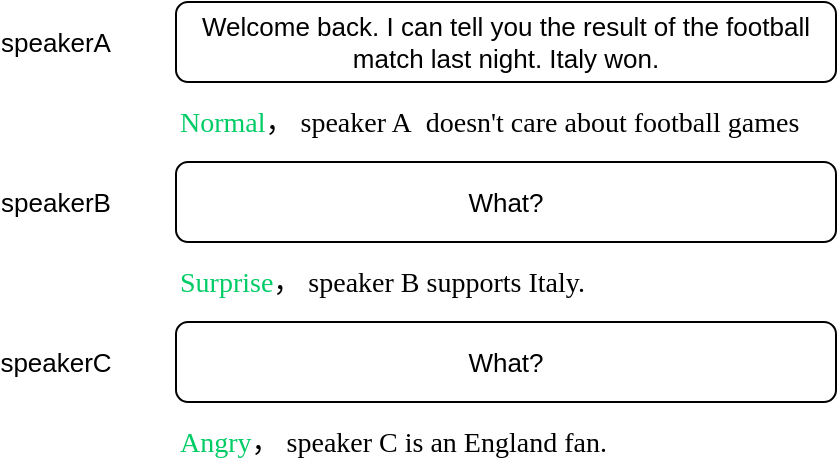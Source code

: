 <mxfile version="14.9.6" type="github">
  <diagram id="i0Af82ZyTuMwnxjFkq-9" name="Page-1">
    <mxGraphModel dx="1215" dy="631" grid="1" gridSize="10" guides="1" tooltips="1" connect="1" arrows="1" fold="1" page="1" pageScale="1" pageWidth="827" pageHeight="1169" math="0" shadow="0">
      <root>
        <mxCell id="0" />
        <mxCell id="1" parent="0" />
        <mxCell id="JeUtmd3OCTLK-V0aQEGP-1" value="Welcome back. I can tell you the result of the football match last night. Italy won." style="rounded=1;whiteSpace=wrap;html=1;fontSize=13;" vertex="1" parent="1">
          <mxGeometry x="320" y="200" width="330" height="40" as="geometry" />
        </mxCell>
        <mxCell id="JeUtmd3OCTLK-V0aQEGP-2" value="What?" style="rounded=1;whiteSpace=wrap;html=1;fontSize=13;" vertex="1" parent="1">
          <mxGeometry x="320" y="280" width="330" height="40" as="geometry" />
        </mxCell>
        <mxCell id="JeUtmd3OCTLK-V0aQEGP-3" value="What?" style="rounded=1;whiteSpace=wrap;html=1;fontSize=13;" vertex="1" parent="1">
          <mxGeometry x="320" y="360" width="330" height="40" as="geometry" />
        </mxCell>
        <mxCell id="JeUtmd3OCTLK-V0aQEGP-8" value="&lt;font face=&quot;Times New Roman&quot; style=&quot;font-size: 14px;&quot;&gt;&lt;font color=&quot;#00cc66&quot; style=&quot;font-size: 14px;&quot;&gt;Normal&lt;/font&gt;， speaker A&amp;nbsp; doesn&#39;t care about football games&lt;/font&gt;" style="text;html=1;strokeColor=none;fillColor=none;align=left;verticalAlign=middle;whiteSpace=wrap;rounded=0;fontSize=14;" vertex="1" parent="1">
          <mxGeometry x="320" y="250" width="330" height="20" as="geometry" />
        </mxCell>
        <mxCell id="JeUtmd3OCTLK-V0aQEGP-9" value="speakerA" style="text;html=1;strokeColor=none;fillColor=none;align=center;verticalAlign=middle;whiteSpace=wrap;rounded=0;fontSize=13;" vertex="1" parent="1">
          <mxGeometry x="240" y="210" width="40" height="20" as="geometry" />
        </mxCell>
        <mxCell id="JeUtmd3OCTLK-V0aQEGP-11" value="speakerB" style="text;html=1;strokeColor=none;fillColor=none;align=center;verticalAlign=middle;whiteSpace=wrap;rounded=0;fontSize=13;" vertex="1" parent="1">
          <mxGeometry x="240" y="290" width="40" height="20" as="geometry" />
        </mxCell>
        <mxCell id="JeUtmd3OCTLK-V0aQEGP-12" value="speakerC" style="text;html=1;strokeColor=none;fillColor=none;align=center;verticalAlign=middle;whiteSpace=wrap;rounded=0;fontSize=13;" vertex="1" parent="1">
          <mxGeometry x="240" y="370" width="40" height="20" as="geometry" />
        </mxCell>
        <mxCell id="JeUtmd3OCTLK-V0aQEGP-13" value="&lt;font face=&quot;Times New Roman&quot; style=&quot;font-size: 14px;&quot;&gt;&lt;font color=&quot;#00cc66&quot; style=&quot;font-size: 14px;&quot;&gt;Surprise&lt;/font&gt;， speaker B supports Italy.&lt;/font&gt;" style="text;html=1;strokeColor=none;fillColor=none;align=left;verticalAlign=middle;whiteSpace=wrap;rounded=0;fontSize=14;" vertex="1" parent="1">
          <mxGeometry x="320" y="330" width="330" height="20" as="geometry" />
        </mxCell>
        <mxCell id="JeUtmd3OCTLK-V0aQEGP-14" value="&lt;font face=&quot;Times New Roman&quot; style=&quot;font-size: 14px;&quot;&gt;&lt;font color=&quot;#00cc66&quot; style=&quot;font-size: 14px;&quot;&gt;Angry&lt;/font&gt;， speaker C is an England fan.&lt;/font&gt;" style="text;html=1;strokeColor=none;fillColor=none;align=left;verticalAlign=middle;whiteSpace=wrap;rounded=0;fontSize=14;" vertex="1" parent="1">
          <mxGeometry x="320" y="410" width="330" height="20" as="geometry" />
        </mxCell>
      </root>
    </mxGraphModel>
  </diagram>
</mxfile>
